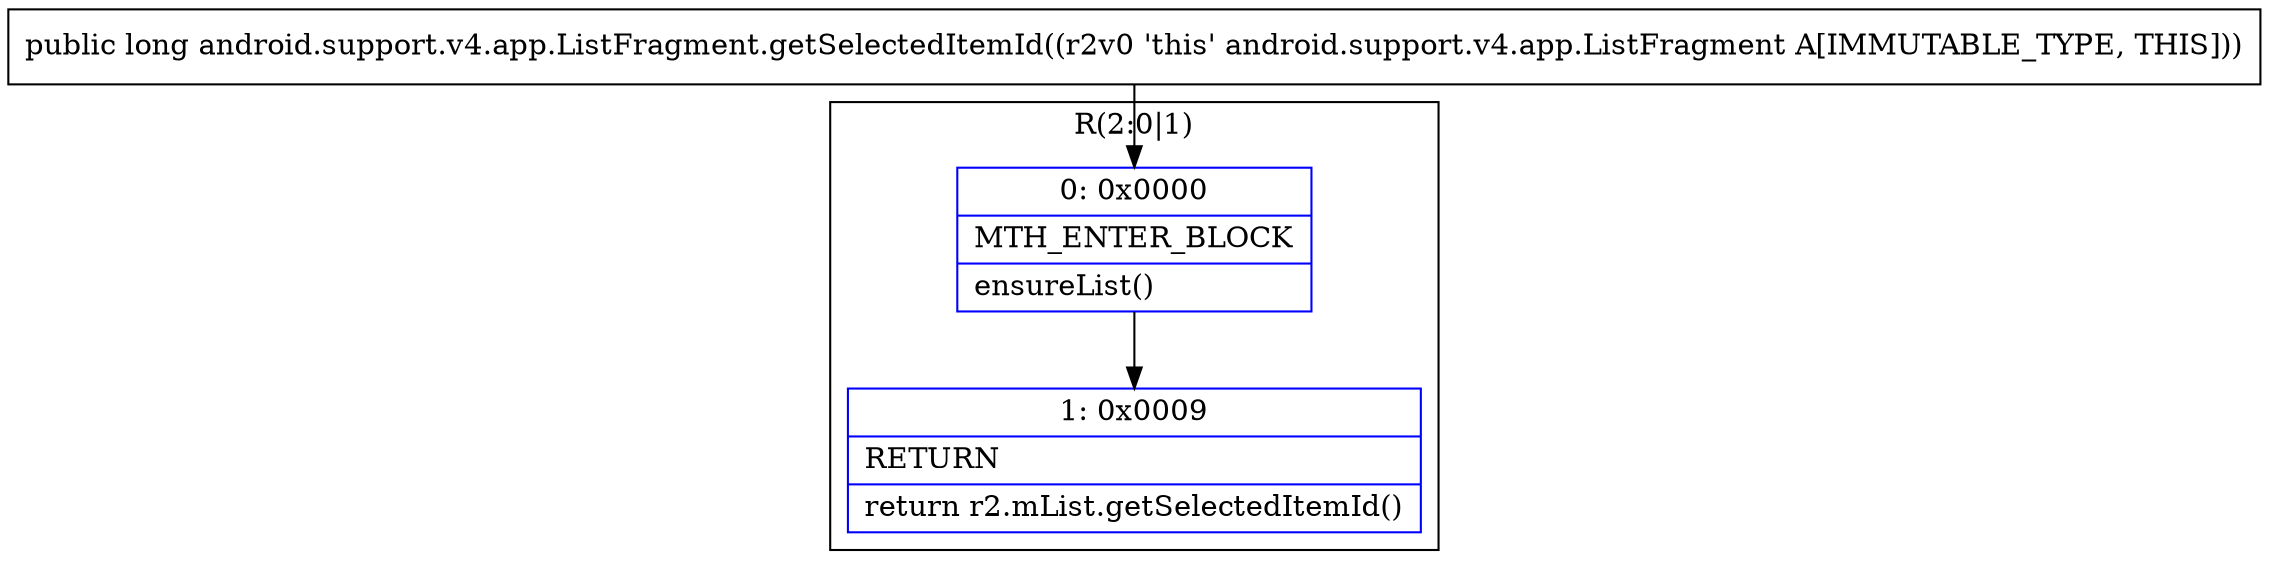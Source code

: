 digraph "CFG forandroid.support.v4.app.ListFragment.getSelectedItemId()J" {
subgraph cluster_Region_1245500239 {
label = "R(2:0|1)";
node [shape=record,color=blue];
Node_0 [shape=record,label="{0\:\ 0x0000|MTH_ENTER_BLOCK\l|ensureList()\l}"];
Node_1 [shape=record,label="{1\:\ 0x0009|RETURN\l|return r2.mList.getSelectedItemId()\l}"];
}
MethodNode[shape=record,label="{public long android.support.v4.app.ListFragment.getSelectedItemId((r2v0 'this' android.support.v4.app.ListFragment A[IMMUTABLE_TYPE, THIS])) }"];
MethodNode -> Node_0;
Node_0 -> Node_1;
}

